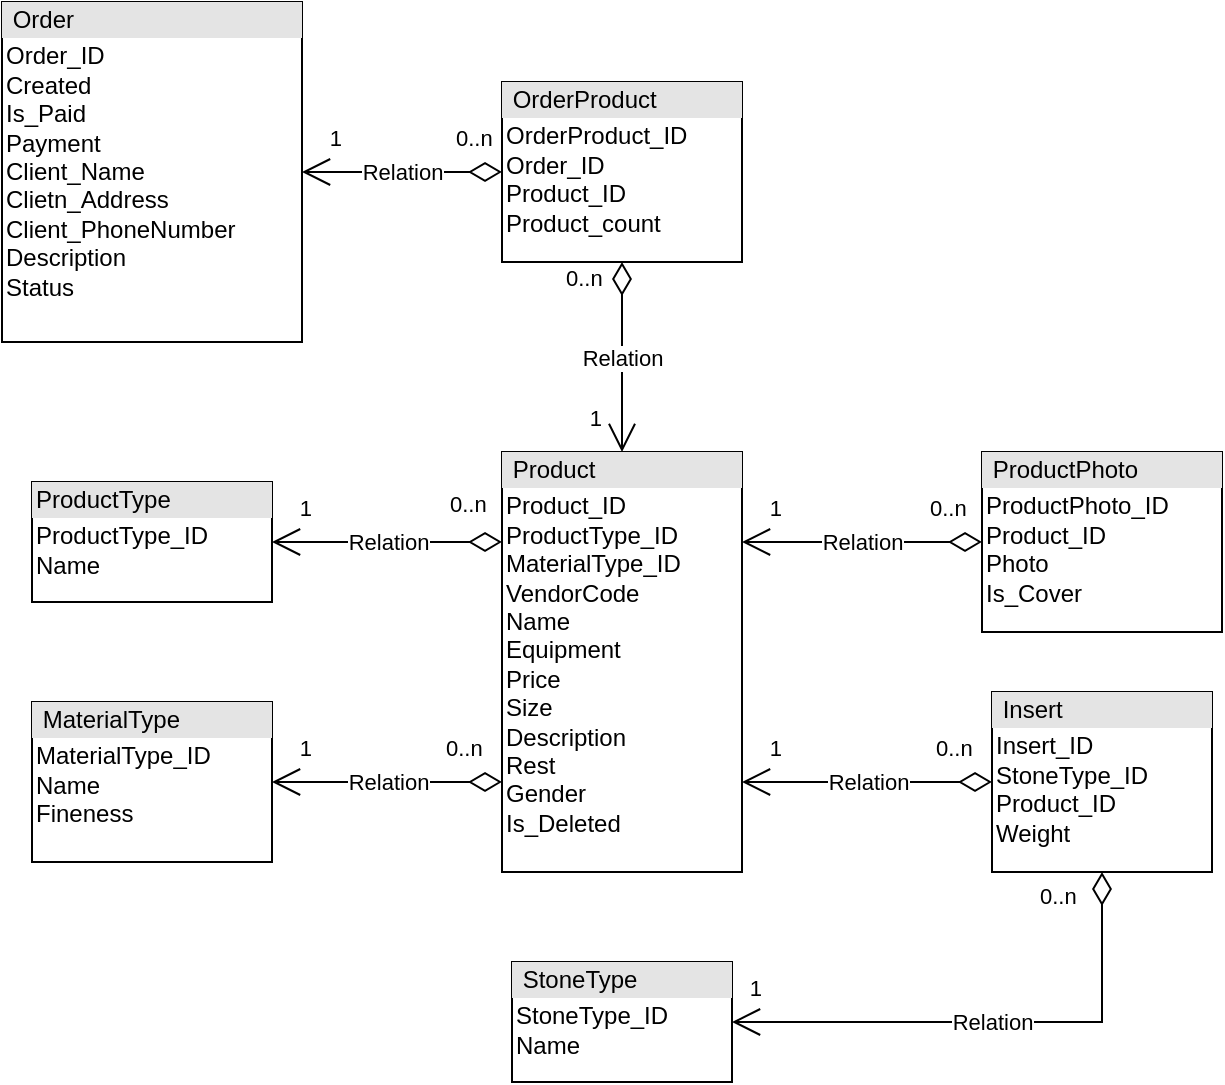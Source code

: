 <mxfile version="23.1.6" type="github">
  <diagram name="Страница — 1" id="mYfWJSO-9VJa1qS9lIat">
    <mxGraphModel dx="1621" dy="1627" grid="1" gridSize="10" guides="1" tooltips="1" connect="1" arrows="1" fold="1" page="1" pageScale="1" pageWidth="827" pageHeight="1169" math="0" shadow="0">
      <root>
        <mxCell id="0" />
        <mxCell id="1" parent="0" />
        <mxCell id="ojwP3Ahwnbp5ZtwQttB2-1" value="&lt;div style=&quot;box-sizing:border-box;width:100%;background:#e4e4e4;padding:2px;&quot;&gt;&amp;nbsp;Product&lt;/div&gt;&lt;table style=&quot;width:100%;font-size:1em;&quot; cellpadding=&quot;2&quot; cellspacing=&quot;0&quot;&gt;&lt;tbody&gt;&lt;tr&gt;&lt;td&gt;Product_ID&lt;br&gt;ProductType_ID&lt;br&gt;MaterialType_ID&lt;br&gt;VendorCode&lt;br&gt;Name&lt;br&gt;Equipment&lt;br&gt;Price&lt;br&gt;Size&lt;br&gt;Description&lt;br&gt;Rest&lt;br&gt;Gender&lt;br&gt;Is_Deleted&lt;br&gt;&lt;/td&gt;&lt;td&gt;&lt;/td&gt;&lt;/tr&gt;&lt;/tbody&gt;&lt;/table&gt;" style="verticalAlign=top;align=left;overflow=fill;html=1;whiteSpace=wrap;strokeColor=default;gradientColor=none;fillColor=default;rounded=0;glass=0;shadow=0;noLabel=0;portConstraintRotation=0;connectable=1;allowArrows=1;snapToPoint=0;fixDash=0;container=0;dropTarget=0;recursiveResize=1;expand=1;metaEdit=0;movable=1;autosize=1;treeFolding=0;treeMoving=0;enumerate=0;comic=0;" parent="1" vertex="1">
          <mxGeometry x="-60" y="-105" width="120" height="210" as="geometry" />
        </mxCell>
        <mxCell id="ojwP3Ahwnbp5ZtwQttB2-2" value="&lt;div style=&quot;box-sizing:border-box;width:100%;background:#e4e4e4;padding:2px;&quot;&gt;&amp;nbsp;ProductPhoto&lt;/div&gt;&lt;table style=&quot;width:100%;font-size:1em;&quot; cellpadding=&quot;2&quot; cellspacing=&quot;0&quot;&gt;&lt;tbody&gt;&lt;tr&gt;&lt;td&gt;ProductPhoto_ID&lt;br&gt;Product_ID&lt;br&gt;Photo&lt;br&gt;Is_Cover&lt;br&gt;&lt;/td&gt;&lt;td&gt;&lt;/td&gt;&lt;/tr&gt;&lt;/tbody&gt;&lt;/table&gt;" style="verticalAlign=top;align=left;overflow=fill;html=1;whiteSpace=wrap;strokeColor=default;gradientColor=none;fillColor=default;rounded=0;glass=0;shadow=0;noLabel=0;portConstraintRotation=0;connectable=1;allowArrows=1;snapToPoint=0;fixDash=0;container=0;dropTarget=0;recursiveResize=1;expand=1;metaEdit=0;movable=1;autosize=1;treeFolding=0;treeMoving=0;enumerate=0;comic=0;" parent="1" vertex="1">
          <mxGeometry x="180" y="-105" width="120" height="90" as="geometry" />
        </mxCell>
        <mxCell id="ojwP3Ahwnbp5ZtwQttB2-3" value="&lt;div style=&quot;box-sizing:border-box;width:100%;background:#e4e4e4;padding:2px;&quot;&gt;&amp;nbsp;Insert&lt;/div&gt;&lt;table style=&quot;width:100%;font-size:1em;&quot; cellpadding=&quot;2&quot; cellspacing=&quot;0&quot;&gt;&lt;tbody&gt;&lt;tr&gt;&lt;td&gt;Insert_ID&lt;br&gt;StoneType_ID&lt;br&gt;Product_ID&lt;br&gt;Weight&lt;br&gt;&lt;/td&gt;&lt;td&gt;&lt;/td&gt;&lt;/tr&gt;&lt;/tbody&gt;&lt;/table&gt;" style="verticalAlign=top;align=left;overflow=fill;html=1;whiteSpace=wrap;strokeColor=default;gradientColor=none;fillColor=default;rounded=0;glass=0;shadow=0;noLabel=0;portConstraintRotation=0;connectable=1;allowArrows=1;snapToPoint=0;fixDash=0;container=0;dropTarget=0;recursiveResize=1;expand=1;metaEdit=0;movable=1;autosize=1;treeFolding=0;treeMoving=0;enumerate=0;comic=0;" parent="1" vertex="1">
          <mxGeometry x="185" y="15" width="110" height="90" as="geometry" />
        </mxCell>
        <mxCell id="ojwP3Ahwnbp5ZtwQttB2-4" value="&lt;div style=&quot;box-sizing:border-box;width:100%;background:#e4e4e4;padding:2px;&quot;&gt;&amp;nbsp;StoneType&lt;/div&gt;&lt;table style=&quot;width:100%;font-size:1em;&quot; cellpadding=&quot;2&quot; cellspacing=&quot;0&quot;&gt;&lt;tbody&gt;&lt;tr&gt;&lt;td&gt;StoneType_ID&lt;br&gt;Name&lt;br&gt;&lt;/td&gt;&lt;td&gt;&lt;/td&gt;&lt;/tr&gt;&lt;/tbody&gt;&lt;/table&gt;" style="verticalAlign=top;align=left;overflow=fill;html=1;whiteSpace=wrap;strokeColor=default;gradientColor=none;fillColor=default;rounded=0;glass=0;shadow=0;noLabel=0;portConstraintRotation=0;connectable=1;allowArrows=1;snapToPoint=0;fixDash=0;container=0;dropTarget=0;recursiveResize=1;expand=1;metaEdit=0;movable=1;autosize=1;treeFolding=0;treeMoving=0;enumerate=0;comic=0;" parent="1" vertex="1">
          <mxGeometry x="-55" y="150" width="110" height="60" as="geometry" />
        </mxCell>
        <mxCell id="ojwP3Ahwnbp5ZtwQttB2-5" value="&lt;div style=&quot;box-sizing:border-box;width:100%;background:#e4e4e4;padding:2px;&quot;&gt;ProductType&lt;/div&gt;&lt;table style=&quot;width:100%;font-size:1em;&quot; cellpadding=&quot;2&quot; cellspacing=&quot;0&quot;&gt;&lt;tbody&gt;&lt;tr&gt;&lt;td&gt;ProductType_ID&lt;br&gt;Name&lt;br&gt;&lt;/td&gt;&lt;td&gt;&lt;/td&gt;&lt;/tr&gt;&lt;/tbody&gt;&lt;/table&gt;" style="verticalAlign=top;align=left;overflow=fill;html=1;whiteSpace=wrap;strokeColor=default;gradientColor=none;fillColor=default;rounded=0;glass=0;shadow=0;noLabel=0;portConstraintRotation=0;connectable=1;allowArrows=1;snapToPoint=0;fixDash=0;container=0;dropTarget=0;recursiveResize=1;expand=1;metaEdit=0;movable=1;autosize=1;treeFolding=0;treeMoving=0;enumerate=0;comic=0;" parent="1" vertex="1">
          <mxGeometry x="-295" y="-90" width="120" height="60" as="geometry" />
        </mxCell>
        <mxCell id="ojwP3Ahwnbp5ZtwQttB2-6" value="&lt;div style=&quot;box-sizing:border-box;width:100%;background:#e4e4e4;padding:2px;&quot;&gt;&amp;nbsp;MaterialType&lt;/div&gt;&lt;table style=&quot;width:100%;font-size:1em;&quot; cellpadding=&quot;2&quot; cellspacing=&quot;0&quot;&gt;&lt;tbody&gt;&lt;tr&gt;&lt;td&gt;MaterialType_ID&lt;br&gt;Name&lt;br&gt;Fineness&lt;br&gt;&lt;/td&gt;&lt;td&gt;&lt;/td&gt;&lt;/tr&gt;&lt;/tbody&gt;&lt;/table&gt;" style="verticalAlign=top;align=left;overflow=fill;html=1;whiteSpace=wrap;strokeColor=default;gradientColor=none;fillColor=default;rounded=0;glass=0;shadow=0;noLabel=0;portConstraintRotation=0;connectable=1;allowArrows=1;snapToPoint=0;fixDash=0;container=0;dropTarget=0;recursiveResize=1;expand=1;metaEdit=0;movable=1;autosize=1;treeFolding=0;treeMoving=0;enumerate=0;comic=0;" parent="1" vertex="1">
          <mxGeometry x="-295" y="20" width="120" height="80" as="geometry" />
        </mxCell>
        <mxCell id="ojwP3Ahwnbp5ZtwQttB2-7" value="Relation" style="endArrow=open;html=1;endSize=12;startArrow=diamondThin;startSize=14;startFill=0;edgeStyle=orthogonalEdgeStyle;rounded=0;" parent="1" source="ojwP3Ahwnbp5ZtwQttB2-2" target="ojwP3Ahwnbp5ZtwQttB2-1" edge="1">
          <mxGeometry relative="1" as="geometry">
            <mxPoint x="165" y="-5.338" as="sourcePoint" />
            <mxPoint x="75" y="-5.34" as="targetPoint" />
            <Array as="points">
              <mxPoint x="90" y="-60" />
              <mxPoint x="90" y="-60" />
            </Array>
          </mxGeometry>
        </mxCell>
        <mxCell id="ojwP3Ahwnbp5ZtwQttB2-8" value="0..n" style="edgeLabel;resizable=0;html=1;align=left;verticalAlign=top;" parent="ojwP3Ahwnbp5ZtwQttB2-7" connectable="0" vertex="1">
          <mxGeometry x="-1" relative="1" as="geometry">
            <mxPoint x="-28" y="-30" as="offset" />
          </mxGeometry>
        </mxCell>
        <mxCell id="ojwP3Ahwnbp5ZtwQttB2-9" value="1" style="edgeLabel;resizable=0;html=1;align=right;verticalAlign=top;" parent="ojwP3Ahwnbp5ZtwQttB2-7" connectable="0" vertex="1">
          <mxGeometry x="1" relative="1" as="geometry">
            <mxPoint x="20" y="-30" as="offset" />
          </mxGeometry>
        </mxCell>
        <mxCell id="ojwP3Ahwnbp5ZtwQttB2-10" value="Relation" style="endArrow=open;html=1;endSize=12;startArrow=diamondThin;startSize=14;startFill=0;edgeStyle=orthogonalEdgeStyle;rounded=0;" parent="1" source="ojwP3Ahwnbp5ZtwQttB2-3" target="ojwP3Ahwnbp5ZtwQttB2-1" edge="1">
          <mxGeometry relative="1" as="geometry">
            <mxPoint x="205" y="85.034" as="sourcePoint" />
            <mxPoint x="40" y="60" as="targetPoint" />
            <Array as="points">
              <mxPoint x="90" y="60" />
              <mxPoint x="90" y="60" />
            </Array>
          </mxGeometry>
        </mxCell>
        <mxCell id="ojwP3Ahwnbp5ZtwQttB2-11" value="0..n" style="edgeLabel;resizable=0;html=1;align=left;verticalAlign=top;" parent="ojwP3Ahwnbp5ZtwQttB2-10" connectable="0" vertex="1">
          <mxGeometry x="-1" relative="1" as="geometry">
            <mxPoint x="-30" y="-30" as="offset" />
          </mxGeometry>
        </mxCell>
        <mxCell id="ojwP3Ahwnbp5ZtwQttB2-12" value="1" style="edgeLabel;resizable=0;html=1;align=right;verticalAlign=top;" parent="ojwP3Ahwnbp5ZtwQttB2-10" connectable="0" vertex="1">
          <mxGeometry x="1" relative="1" as="geometry">
            <mxPoint x="20" y="-30" as="offset" />
          </mxGeometry>
        </mxCell>
        <mxCell id="ojwP3Ahwnbp5ZtwQttB2-13" value="Relation" style="endArrow=open;html=1;endSize=12;startArrow=diamondThin;startSize=14;startFill=0;edgeStyle=orthogonalEdgeStyle;rounded=0;" parent="1" source="ojwP3Ahwnbp5ZtwQttB2-1" target="ojwP3Ahwnbp5ZtwQttB2-5" edge="1">
          <mxGeometry relative="1" as="geometry">
            <mxPoint x="-45" y="-55" as="sourcePoint" />
            <mxPoint x="-210" y="-80" as="targetPoint" />
            <Array as="points">
              <mxPoint x="-90" y="-60" />
              <mxPoint x="-90" y="-60" />
            </Array>
          </mxGeometry>
        </mxCell>
        <mxCell id="ojwP3Ahwnbp5ZtwQttB2-14" value="0..n" style="edgeLabel;resizable=0;html=1;align=left;verticalAlign=top;" parent="ojwP3Ahwnbp5ZtwQttB2-13" connectable="0" vertex="1">
          <mxGeometry x="-1" relative="1" as="geometry">
            <mxPoint x="-28" y="-32" as="offset" />
          </mxGeometry>
        </mxCell>
        <mxCell id="ojwP3Ahwnbp5ZtwQttB2-15" value="1" style="edgeLabel;resizable=0;html=1;align=right;verticalAlign=top;" parent="ojwP3Ahwnbp5ZtwQttB2-13" connectable="0" vertex="1">
          <mxGeometry x="1" relative="1" as="geometry">
            <mxPoint x="20" y="-30" as="offset" />
          </mxGeometry>
        </mxCell>
        <mxCell id="ojwP3Ahwnbp5ZtwQttB2-18" value="Relation" style="endArrow=open;html=1;endSize=12;startArrow=diamondThin;startSize=14;startFill=0;edgeStyle=orthogonalEdgeStyle;rounded=0;" parent="1" source="ojwP3Ahwnbp5ZtwQttB2-1" target="ojwP3Ahwnbp5ZtwQttB2-6" edge="1">
          <mxGeometry relative="1" as="geometry">
            <mxPoint x="-45" y="110" as="sourcePoint" />
            <mxPoint x="-175" y="110" as="targetPoint" />
            <Array as="points">
              <mxPoint x="-100" y="60" />
              <mxPoint x="-100" y="60" />
            </Array>
          </mxGeometry>
        </mxCell>
        <mxCell id="ojwP3Ahwnbp5ZtwQttB2-19" value="0..n" style="edgeLabel;resizable=0;html=1;align=left;verticalAlign=top;" parent="ojwP3Ahwnbp5ZtwQttB2-18" connectable="0" vertex="1">
          <mxGeometry x="-1" relative="1" as="geometry">
            <mxPoint x="-30" y="-30" as="offset" />
          </mxGeometry>
        </mxCell>
        <mxCell id="ojwP3Ahwnbp5ZtwQttB2-20" value="1" style="edgeLabel;resizable=0;html=1;align=right;verticalAlign=top;" parent="ojwP3Ahwnbp5ZtwQttB2-18" connectable="0" vertex="1">
          <mxGeometry x="1" relative="1" as="geometry">
            <mxPoint x="20" y="-30" as="offset" />
          </mxGeometry>
        </mxCell>
        <mxCell id="ojwP3Ahwnbp5ZtwQttB2-21" value="Relation" style="endArrow=open;html=1;endSize=12;startArrow=diamondThin;startSize=14;startFill=0;edgeStyle=orthogonalEdgeStyle;rounded=0;" parent="1" source="ojwP3Ahwnbp5ZtwQttB2-3" target="ojwP3Ahwnbp5ZtwQttB2-4" edge="1">
          <mxGeometry relative="1" as="geometry">
            <mxPoint x="360" y="230" as="sourcePoint" />
            <mxPoint x="245" y="190" as="targetPoint" />
            <Array as="points">
              <mxPoint x="240" y="180" />
            </Array>
          </mxGeometry>
        </mxCell>
        <mxCell id="ojwP3Ahwnbp5ZtwQttB2-22" value="0..n" style="edgeLabel;resizable=0;html=1;align=left;verticalAlign=top;" parent="ojwP3Ahwnbp5ZtwQttB2-21" connectable="0" vertex="1">
          <mxGeometry x="-1" relative="1" as="geometry">
            <mxPoint x="-33" y="-1" as="offset" />
          </mxGeometry>
        </mxCell>
        <mxCell id="ojwP3Ahwnbp5ZtwQttB2-23" value="1" style="edgeLabel;resizable=0;html=1;align=right;verticalAlign=top;" parent="ojwP3Ahwnbp5ZtwQttB2-21" connectable="0" vertex="1">
          <mxGeometry x="1" relative="1" as="geometry">
            <mxPoint x="15" y="-30" as="offset" />
          </mxGeometry>
        </mxCell>
        <mxCell id="kc2NY4PjeetK9-lZojOw-1" value="&lt;div style=&quot;box-sizing:border-box;width:100%;background:#e4e4e4;padding:2px;&quot;&gt;&amp;nbsp;Order&lt;/div&gt;&lt;table style=&quot;width:100%;font-size:1em;&quot; cellpadding=&quot;2&quot; cellspacing=&quot;0&quot;&gt;&lt;tbody&gt;&lt;tr&gt;&lt;td&gt;Order_ID&lt;br&gt;Created&lt;br&gt;Is_Paid&lt;br&gt;Payment&lt;br&gt;Client_Name&lt;br&gt;Clietn_Address&lt;br&gt;Client_PhoneNumber&lt;br&gt;Description&lt;br&gt;Status&lt;br&gt;&lt;/td&gt;&lt;td&gt;&lt;/td&gt;&lt;/tr&gt;&lt;/tbody&gt;&lt;/table&gt;" style="verticalAlign=top;align=left;overflow=fill;html=1;whiteSpace=wrap;strokeColor=default;gradientColor=none;fillColor=default;rounded=0;glass=0;shadow=0;noLabel=0;portConstraintRotation=0;connectable=1;allowArrows=1;snapToPoint=0;fixDash=0;container=0;dropTarget=0;recursiveResize=1;expand=1;metaEdit=0;movable=1;autosize=1;treeFolding=0;treeMoving=0;enumerate=0;comic=0;" parent="1" vertex="1">
          <mxGeometry x="-310" y="-330" width="150" height="170" as="geometry" />
        </mxCell>
        <mxCell id="kc2NY4PjeetK9-lZojOw-2" value="&lt;div style=&quot;box-sizing:border-box;width:100%;background:#e4e4e4;padding:2px;&quot;&gt;&amp;nbsp;OrderProduct&lt;/div&gt;&lt;table style=&quot;width:100%;font-size:1em;&quot; cellpadding=&quot;2&quot; cellspacing=&quot;0&quot;&gt;&lt;tbody&gt;&lt;tr&gt;&lt;td&gt;OrderProduct_ID&lt;br&gt;Order_ID&lt;br&gt;Product_ID&lt;br&gt;Product_count&lt;/td&gt;&lt;td&gt;&lt;/td&gt;&lt;/tr&gt;&lt;/tbody&gt;&lt;/table&gt;" style="verticalAlign=top;align=left;overflow=fill;html=1;whiteSpace=wrap;strokeColor=default;gradientColor=none;fillColor=default;rounded=0;glass=0;shadow=0;noLabel=0;portConstraintRotation=0;connectable=1;allowArrows=1;snapToPoint=0;fixDash=0;container=0;dropTarget=0;recursiveResize=1;expand=1;metaEdit=0;movable=1;autosize=1;treeFolding=0;treeMoving=0;enumerate=0;comic=0;" parent="1" vertex="1">
          <mxGeometry x="-60" y="-290" width="120" height="90" as="geometry" />
        </mxCell>
        <mxCell id="kc2NY4PjeetK9-lZojOw-3" value="Relation" style="endArrow=open;html=1;endSize=12;startArrow=diamondThin;startSize=14;startFill=0;edgeStyle=orthogonalEdgeStyle;rounded=0;" parent="1" source="kc2NY4PjeetK9-lZojOw-2" target="kc2NY4PjeetK9-lZojOw-1" edge="1">
          <mxGeometry relative="1" as="geometry">
            <mxPoint x="-5" y="-100" as="sourcePoint" />
            <mxPoint x="-95" y="-100" as="targetPoint" />
            <Array as="points" />
          </mxGeometry>
        </mxCell>
        <mxCell id="kc2NY4PjeetK9-lZojOw-4" value="0..n" style="edgeLabel;resizable=0;html=1;align=left;verticalAlign=top;" parent="kc2NY4PjeetK9-lZojOw-3" connectable="0" vertex="1">
          <mxGeometry x="-1" relative="1" as="geometry">
            <mxPoint x="-25" y="-30" as="offset" />
          </mxGeometry>
        </mxCell>
        <mxCell id="kc2NY4PjeetK9-lZojOw-5" value="1" style="edgeLabel;resizable=0;html=1;align=right;verticalAlign=top;" parent="kc2NY4PjeetK9-lZojOw-3" connectable="0" vertex="1">
          <mxGeometry x="1" relative="1" as="geometry">
            <mxPoint x="20" y="-30" as="offset" />
          </mxGeometry>
        </mxCell>
        <mxCell id="kc2NY4PjeetK9-lZojOw-6" value="Relation" style="endArrow=open;html=1;endSize=12;startArrow=diamondThin;startSize=14;startFill=0;edgeStyle=orthogonalEdgeStyle;rounded=0;" parent="1" source="kc2NY4PjeetK9-lZojOw-2" target="ojwP3Ahwnbp5ZtwQttB2-1" edge="1">
          <mxGeometry relative="1" as="geometry">
            <mxPoint x="14.76" y="-135" as="sourcePoint" />
            <mxPoint x="14.76" y="-60" as="targetPoint" />
            <Array as="points" />
          </mxGeometry>
        </mxCell>
        <mxCell id="kc2NY4PjeetK9-lZojOw-7" value="0..n" style="edgeLabel;resizable=0;html=1;align=left;verticalAlign=top;" parent="kc2NY4PjeetK9-lZojOw-6" connectable="0" vertex="1">
          <mxGeometry x="-1" relative="1" as="geometry">
            <mxPoint x="-30" y="-5" as="offset" />
          </mxGeometry>
        </mxCell>
        <mxCell id="kc2NY4PjeetK9-lZojOw-8" value="1" style="edgeLabel;resizable=0;html=1;align=right;verticalAlign=top;" parent="kc2NY4PjeetK9-lZojOw-6" connectable="0" vertex="1">
          <mxGeometry x="1" relative="1" as="geometry">
            <mxPoint x="-10" y="-30" as="offset" />
          </mxGeometry>
        </mxCell>
      </root>
    </mxGraphModel>
  </diagram>
</mxfile>
